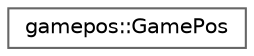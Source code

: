 digraph "Graphical Class Hierarchy"
{
 // LATEX_PDF_SIZE
  bgcolor="transparent";
  edge [fontname=Helvetica,fontsize=10,labelfontname=Helvetica,labelfontsize=10];
  node [fontname=Helvetica,fontsize=10,shape=box,height=0.2,width=0.4];
  rankdir="LR";
  Node0 [id="Node000000",label="gamepos::GamePos",height=0.2,width=0.4,color="grey40", fillcolor="white", style="filled",URL="$structgamepos_1_1_game_pos.html",tooltip=" "];
}
